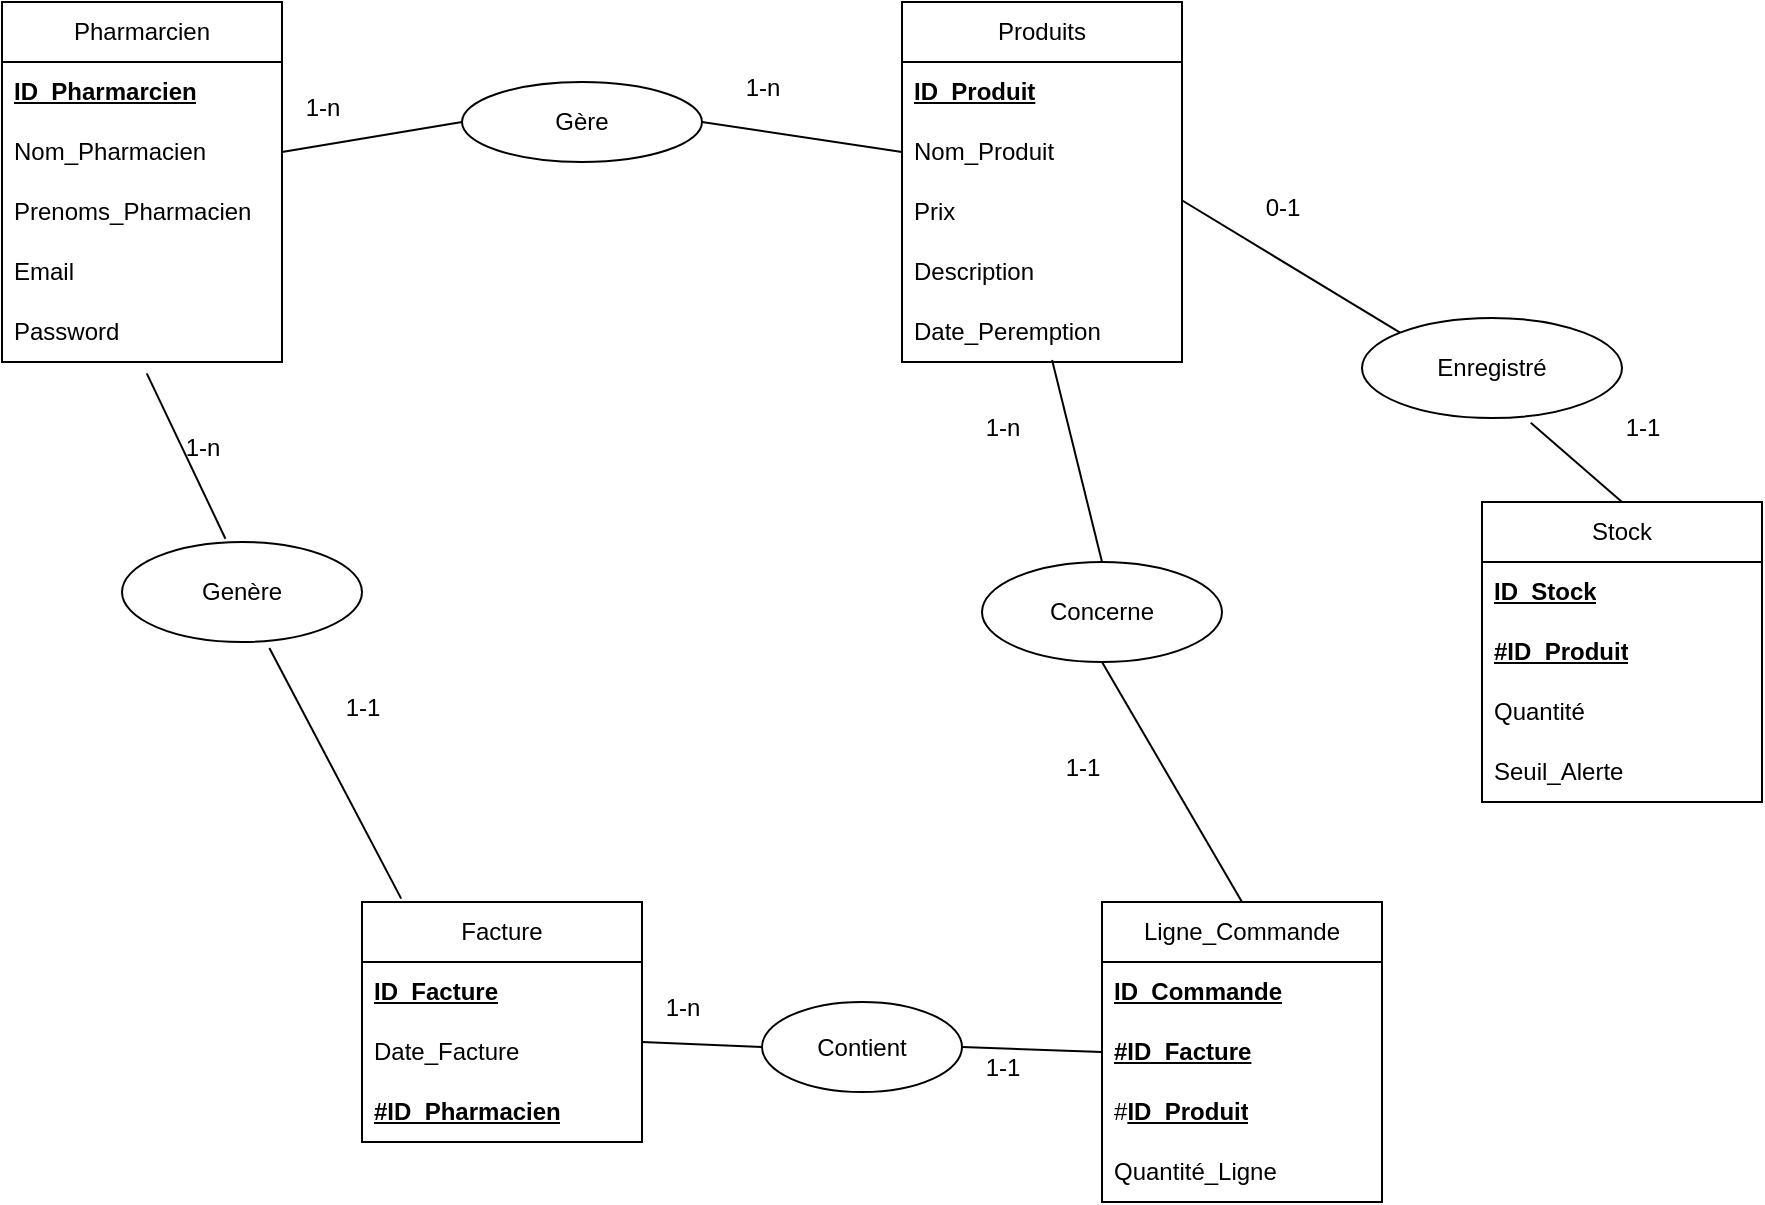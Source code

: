 <mxfile version="24.4.0" type="device" pages="2">
  <diagram name="MODELE CONCEPTUEL" id="m1cXB1VQNgjbwBwl0vv5">
    <mxGraphModel dx="1621" dy="511" grid="1" gridSize="10" guides="1" tooltips="1" connect="1" arrows="1" fold="1" page="1" pageScale="1" pageWidth="827" pageHeight="1169" math="0" shadow="0">
      <root>
        <mxCell id="0" />
        <mxCell id="1" parent="0" />
        <mxCell id="FdWRsOGufzzjYvJ2t_c--1" value="Pharmarcien" style="swimlane;fontStyle=0;childLayout=stackLayout;horizontal=1;startSize=30;horizontalStack=0;resizeParent=1;resizeParentMax=0;resizeLast=0;collapsible=1;marginBottom=0;whiteSpace=wrap;html=1;" vertex="1" parent="1">
          <mxGeometry x="-70" y="40" width="140" height="180" as="geometry" />
        </mxCell>
        <mxCell id="FdWRsOGufzzjYvJ2t_c--6" value="&lt;b&gt;&lt;u&gt;ID_Pharmarcien&lt;/u&gt;&lt;/b&gt;" style="text;strokeColor=none;fillColor=none;align=left;verticalAlign=middle;spacingLeft=4;spacingRight=4;overflow=hidden;points=[[0,0.5],[1,0.5]];portConstraint=eastwest;rotatable=0;whiteSpace=wrap;html=1;" vertex="1" parent="FdWRsOGufzzjYvJ2t_c--1">
          <mxGeometry y="30" width="140" height="30" as="geometry" />
        </mxCell>
        <mxCell id="FdWRsOGufzzjYvJ2t_c--2" value="Nom_Pharmacien&lt;span style=&quot;white-space: pre;&quot;&gt;&#x9;&lt;/span&gt;" style="text;strokeColor=none;fillColor=none;align=left;verticalAlign=middle;spacingLeft=4;spacingRight=4;overflow=hidden;points=[[0,0.5],[1,0.5]];portConstraint=eastwest;rotatable=0;whiteSpace=wrap;html=1;" vertex="1" parent="FdWRsOGufzzjYvJ2t_c--1">
          <mxGeometry y="60" width="140" height="30" as="geometry" />
        </mxCell>
        <mxCell id="FdWRsOGufzzjYvJ2t_c--5" value="Prenoms_Pharmacien" style="text;strokeColor=none;fillColor=none;align=left;verticalAlign=middle;spacingLeft=4;spacingRight=4;overflow=hidden;points=[[0,0.5],[1,0.5]];portConstraint=eastwest;rotatable=0;whiteSpace=wrap;html=1;" vertex="1" parent="FdWRsOGufzzjYvJ2t_c--1">
          <mxGeometry y="90" width="140" height="30" as="geometry" />
        </mxCell>
        <mxCell id="FdWRsOGufzzjYvJ2t_c--3" value="Email" style="text;strokeColor=none;fillColor=none;align=left;verticalAlign=middle;spacingLeft=4;spacingRight=4;overflow=hidden;points=[[0,0.5],[1,0.5]];portConstraint=eastwest;rotatable=0;whiteSpace=wrap;html=1;" vertex="1" parent="FdWRsOGufzzjYvJ2t_c--1">
          <mxGeometry y="120" width="140" height="30" as="geometry" />
        </mxCell>
        <mxCell id="FdWRsOGufzzjYvJ2t_c--4" value="Password" style="text;strokeColor=none;fillColor=none;align=left;verticalAlign=middle;spacingLeft=4;spacingRight=4;overflow=hidden;points=[[0,0.5],[1,0.5]];portConstraint=eastwest;rotatable=0;whiteSpace=wrap;html=1;" vertex="1" parent="FdWRsOGufzzjYvJ2t_c--1">
          <mxGeometry y="150" width="140" height="30" as="geometry" />
        </mxCell>
        <mxCell id="FdWRsOGufzzjYvJ2t_c--7" value="Produits" style="swimlane;fontStyle=0;childLayout=stackLayout;horizontal=1;startSize=30;horizontalStack=0;resizeParent=1;resizeParentMax=0;resizeLast=0;collapsible=1;marginBottom=0;whiteSpace=wrap;html=1;" vertex="1" parent="1">
          <mxGeometry x="380" y="40" width="140" height="180" as="geometry" />
        </mxCell>
        <mxCell id="FdWRsOGufzzjYvJ2t_c--8" value="&lt;b&gt;&lt;u&gt;ID_Produit&lt;/u&gt;&lt;/b&gt;" style="text;strokeColor=none;fillColor=none;align=left;verticalAlign=middle;spacingLeft=4;spacingRight=4;overflow=hidden;points=[[0,0.5],[1,0.5]];portConstraint=eastwest;rotatable=0;whiteSpace=wrap;html=1;" vertex="1" parent="FdWRsOGufzzjYvJ2t_c--7">
          <mxGeometry y="30" width="140" height="30" as="geometry" />
        </mxCell>
        <mxCell id="FdWRsOGufzzjYvJ2t_c--11" value="Nom_Produit&lt;span style=&quot;white-space: pre;&quot;&gt;&#x9;&lt;/span&gt;" style="text;strokeColor=none;fillColor=none;align=left;verticalAlign=middle;spacingLeft=4;spacingRight=4;overflow=hidden;points=[[0,0.5],[1,0.5]];portConstraint=eastwest;rotatable=0;whiteSpace=wrap;html=1;" vertex="1" parent="FdWRsOGufzzjYvJ2t_c--7">
          <mxGeometry y="60" width="140" height="30" as="geometry" />
        </mxCell>
        <mxCell id="FdWRsOGufzzjYvJ2t_c--12" value="Prix" style="text;strokeColor=none;fillColor=none;align=left;verticalAlign=middle;spacingLeft=4;spacingRight=4;overflow=hidden;points=[[0,0.5],[1,0.5]];portConstraint=eastwest;rotatable=0;whiteSpace=wrap;html=1;" vertex="1" parent="FdWRsOGufzzjYvJ2t_c--7">
          <mxGeometry y="90" width="140" height="30" as="geometry" />
        </mxCell>
        <mxCell id="FdWRsOGufzzjYvJ2t_c--22" value="Description" style="text;strokeColor=none;fillColor=none;align=left;verticalAlign=middle;spacingLeft=4;spacingRight=4;overflow=hidden;points=[[0,0.5],[1,0.5]];portConstraint=eastwest;rotatable=0;whiteSpace=wrap;html=1;" vertex="1" parent="FdWRsOGufzzjYvJ2t_c--7">
          <mxGeometry y="120" width="140" height="30" as="geometry" />
        </mxCell>
        <mxCell id="FdWRsOGufzzjYvJ2t_c--9" value="Date_Peremption" style="text;strokeColor=none;fillColor=none;align=left;verticalAlign=middle;spacingLeft=4;spacingRight=4;overflow=hidden;points=[[0,0.5],[1,0.5]];portConstraint=eastwest;rotatable=0;whiteSpace=wrap;html=1;" vertex="1" parent="FdWRsOGufzzjYvJ2t_c--7">
          <mxGeometry y="150" width="140" height="30" as="geometry" />
        </mxCell>
        <mxCell id="FdWRsOGufzzjYvJ2t_c--13" value="Facture" style="swimlane;fontStyle=0;childLayout=stackLayout;horizontal=1;startSize=30;horizontalStack=0;resizeParent=1;resizeParentMax=0;resizeLast=0;collapsible=1;marginBottom=0;whiteSpace=wrap;html=1;" vertex="1" parent="1">
          <mxGeometry x="110" y="490" width="140" height="120" as="geometry" />
        </mxCell>
        <mxCell id="FdWRsOGufzzjYvJ2t_c--14" value="&lt;b&gt;&lt;u&gt;ID_Facture&lt;/u&gt;&lt;/b&gt;" style="text;strokeColor=none;fillColor=none;align=left;verticalAlign=middle;spacingLeft=4;spacingRight=4;overflow=hidden;points=[[0,0.5],[1,0.5]];portConstraint=eastwest;rotatable=0;whiteSpace=wrap;html=1;" vertex="1" parent="FdWRsOGufzzjYvJ2t_c--13">
          <mxGeometry y="30" width="140" height="30" as="geometry" />
        </mxCell>
        <mxCell id="FdWRsOGufzzjYvJ2t_c--15" value="Date_Facture" style="text;strokeColor=none;fillColor=none;align=left;verticalAlign=middle;spacingLeft=4;spacingRight=4;overflow=hidden;points=[[0,0.5],[1,0.5]];portConstraint=eastwest;rotatable=0;whiteSpace=wrap;html=1;" vertex="1" parent="FdWRsOGufzzjYvJ2t_c--13">
          <mxGeometry y="60" width="140" height="30" as="geometry" />
        </mxCell>
        <mxCell id="FdWRsOGufzzjYvJ2t_c--16" value="&lt;b&gt;&lt;u&gt;#ID_Pharmacien&lt;/u&gt;&lt;/b&gt;" style="text;strokeColor=none;fillColor=none;align=left;verticalAlign=middle;spacingLeft=4;spacingRight=4;overflow=hidden;points=[[0,0.5],[1,0.5]];portConstraint=eastwest;rotatable=0;whiteSpace=wrap;html=1;" vertex="1" parent="FdWRsOGufzzjYvJ2t_c--13">
          <mxGeometry y="90" width="140" height="30" as="geometry" />
        </mxCell>
        <mxCell id="FdWRsOGufzzjYvJ2t_c--17" value="Ligne_Commande" style="swimlane;fontStyle=0;childLayout=stackLayout;horizontal=1;startSize=30;horizontalStack=0;resizeParent=1;resizeParentMax=0;resizeLast=0;collapsible=1;marginBottom=0;whiteSpace=wrap;html=1;" vertex="1" parent="1">
          <mxGeometry x="480" y="490" width="140" height="150" as="geometry" />
        </mxCell>
        <mxCell id="FdWRsOGufzzjYvJ2t_c--18" value="&lt;b&gt;&lt;u&gt;ID_Commande&lt;/u&gt;&lt;/b&gt;" style="text;strokeColor=none;fillColor=none;align=left;verticalAlign=middle;spacingLeft=4;spacingRight=4;overflow=hidden;points=[[0,0.5],[1,0.5]];portConstraint=eastwest;rotatable=0;whiteSpace=wrap;html=1;" vertex="1" parent="FdWRsOGufzzjYvJ2t_c--17">
          <mxGeometry y="30" width="140" height="30" as="geometry" />
        </mxCell>
        <mxCell id="FdWRsOGufzzjYvJ2t_c--19" value="&lt;b&gt;&lt;u&gt;#ID_Facture&lt;/u&gt;&lt;/b&gt;" style="text;strokeColor=none;fillColor=none;align=left;verticalAlign=middle;spacingLeft=4;spacingRight=4;overflow=hidden;points=[[0,0.5],[1,0.5]];portConstraint=eastwest;rotatable=0;whiteSpace=wrap;html=1;" vertex="1" parent="FdWRsOGufzzjYvJ2t_c--17">
          <mxGeometry y="60" width="140" height="30" as="geometry" />
        </mxCell>
        <mxCell id="FdWRsOGufzzjYvJ2t_c--20" value="#&lt;b&gt;&lt;u&gt;ID_Produit&lt;/u&gt;&lt;/b&gt;" style="text;strokeColor=none;fillColor=none;align=left;verticalAlign=middle;spacingLeft=4;spacingRight=4;overflow=hidden;points=[[0,0.5],[1,0.5]];portConstraint=eastwest;rotatable=0;whiteSpace=wrap;html=1;" vertex="1" parent="FdWRsOGufzzjYvJ2t_c--17">
          <mxGeometry y="90" width="140" height="30" as="geometry" />
        </mxCell>
        <mxCell id="FdWRsOGufzzjYvJ2t_c--21" value="Quantité_Ligne" style="text;strokeColor=none;fillColor=none;align=left;verticalAlign=middle;spacingLeft=4;spacingRight=4;overflow=hidden;points=[[0,0.5],[1,0.5]];portConstraint=eastwest;rotatable=0;whiteSpace=wrap;html=1;" vertex="1" parent="FdWRsOGufzzjYvJ2t_c--17">
          <mxGeometry y="120" width="140" height="30" as="geometry" />
        </mxCell>
        <mxCell id="FdWRsOGufzzjYvJ2t_c--23" value="Stock" style="swimlane;fontStyle=0;childLayout=stackLayout;horizontal=1;startSize=30;horizontalStack=0;resizeParent=1;resizeParentMax=0;resizeLast=0;collapsible=1;marginBottom=0;whiteSpace=wrap;html=1;" vertex="1" parent="1">
          <mxGeometry x="670" y="290" width="140" height="150" as="geometry" />
        </mxCell>
        <mxCell id="FdWRsOGufzzjYvJ2t_c--24" value="&lt;u&gt;&lt;b&gt;ID_Stock&lt;/b&gt;&lt;/u&gt;" style="text;strokeColor=none;fillColor=none;align=left;verticalAlign=middle;spacingLeft=4;spacingRight=4;overflow=hidden;points=[[0,0.5],[1,0.5]];portConstraint=eastwest;rotatable=0;whiteSpace=wrap;html=1;" vertex="1" parent="FdWRsOGufzzjYvJ2t_c--23">
          <mxGeometry y="30" width="140" height="30" as="geometry" />
        </mxCell>
        <mxCell id="FdWRsOGufzzjYvJ2t_c--25" value="&lt;b&gt;&lt;u&gt;#ID_Produit&lt;/u&gt;&lt;/b&gt;" style="text;strokeColor=none;fillColor=none;align=left;verticalAlign=middle;spacingLeft=4;spacingRight=4;overflow=hidden;points=[[0,0.5],[1,0.5]];portConstraint=eastwest;rotatable=0;whiteSpace=wrap;html=1;" vertex="1" parent="FdWRsOGufzzjYvJ2t_c--23">
          <mxGeometry y="60" width="140" height="30" as="geometry" />
        </mxCell>
        <mxCell id="FdWRsOGufzzjYvJ2t_c--27" value="Quantité" style="text;strokeColor=none;fillColor=none;align=left;verticalAlign=middle;spacingLeft=4;spacingRight=4;overflow=hidden;points=[[0,0.5],[1,0.5]];portConstraint=eastwest;rotatable=0;whiteSpace=wrap;html=1;" vertex="1" parent="FdWRsOGufzzjYvJ2t_c--23">
          <mxGeometry y="90" width="140" height="30" as="geometry" />
        </mxCell>
        <mxCell id="FdWRsOGufzzjYvJ2t_c--28" value="Seuil_Alerte" style="text;strokeColor=none;fillColor=none;align=left;verticalAlign=middle;spacingLeft=4;spacingRight=4;overflow=hidden;points=[[0,0.5],[1,0.5]];portConstraint=eastwest;rotatable=0;whiteSpace=wrap;html=1;" vertex="1" parent="FdWRsOGufzzjYvJ2t_c--23">
          <mxGeometry y="120" width="140" height="30" as="geometry" />
        </mxCell>
        <mxCell id="FdWRsOGufzzjYvJ2t_c--29" value="Gère" style="ellipse;whiteSpace=wrap;html=1;" vertex="1" parent="1">
          <mxGeometry x="160" y="80" width="120" height="40" as="geometry" />
        </mxCell>
        <mxCell id="FdWRsOGufzzjYvJ2t_c--31" value="" style="endArrow=none;html=1;rounded=0;exitX=1;exitY=0.5;exitDx=0;exitDy=0;entryX=0;entryY=0.5;entryDx=0;entryDy=0;" edge="1" parent="1" source="FdWRsOGufzzjYvJ2t_c--2" target="FdWRsOGufzzjYvJ2t_c--29">
          <mxGeometry width="50" height="50" relative="1" as="geometry">
            <mxPoint x="170" y="220" as="sourcePoint" />
            <mxPoint x="220" y="170" as="targetPoint" />
          </mxGeometry>
        </mxCell>
        <mxCell id="FdWRsOGufzzjYvJ2t_c--32" value="1-n" style="text;html=1;align=center;verticalAlign=middle;resizable=0;points=[];autosize=1;strokeColor=none;fillColor=none;" vertex="1" parent="1">
          <mxGeometry x="70" y="78" width="40" height="30" as="geometry" />
        </mxCell>
        <mxCell id="FdWRsOGufzzjYvJ2t_c--33" value="" style="endArrow=none;html=1;rounded=0;entryX=1;entryY=0.5;entryDx=0;entryDy=0;exitX=0;exitY=0.5;exitDx=0;exitDy=0;" edge="1" parent="1" source="FdWRsOGufzzjYvJ2t_c--11" target="FdWRsOGufzzjYvJ2t_c--29">
          <mxGeometry width="50" height="50" relative="1" as="geometry">
            <mxPoint x="170" y="220" as="sourcePoint" />
            <mxPoint x="220" y="170" as="targetPoint" />
          </mxGeometry>
        </mxCell>
        <mxCell id="FdWRsOGufzzjYvJ2t_c--34" value="1-n" style="text;html=1;align=center;verticalAlign=middle;resizable=0;points=[];autosize=1;strokeColor=none;fillColor=none;" vertex="1" parent="1">
          <mxGeometry x="290" y="68" width="40" height="30" as="geometry" />
        </mxCell>
        <mxCell id="FdWRsOGufzzjYvJ2t_c--35" value="Genère" style="ellipse;whiteSpace=wrap;html=1;" vertex="1" parent="1">
          <mxGeometry x="-10" y="310" width="120" height="50" as="geometry" />
        </mxCell>
        <mxCell id="FdWRsOGufzzjYvJ2t_c--36" value="" style="endArrow=none;html=1;rounded=0;entryX=0.517;entryY=1.189;entryDx=0;entryDy=0;entryPerimeter=0;exitX=0.431;exitY=-0.033;exitDx=0;exitDy=0;exitPerimeter=0;" edge="1" parent="1" source="FdWRsOGufzzjYvJ2t_c--35" target="FdWRsOGufzzjYvJ2t_c--4">
          <mxGeometry width="50" height="50" relative="1" as="geometry">
            <mxPoint x="200" y="490" as="sourcePoint" />
            <mxPoint x="250" y="440" as="targetPoint" />
          </mxGeometry>
        </mxCell>
        <mxCell id="FdWRsOGufzzjYvJ2t_c--37" value="1-n" style="text;html=1;align=center;verticalAlign=middle;resizable=0;points=[];autosize=1;strokeColor=none;fillColor=none;" vertex="1" parent="1">
          <mxGeometry x="10" y="248" width="40" height="30" as="geometry" />
        </mxCell>
        <mxCell id="FdWRsOGufzzjYvJ2t_c--38" value="" style="endArrow=none;html=1;rounded=0;exitX=0.614;exitY=1.06;exitDx=0;exitDy=0;exitPerimeter=0;entryX=0.14;entryY=-0.014;entryDx=0;entryDy=0;entryPerimeter=0;" edge="1" parent="1" source="FdWRsOGufzzjYvJ2t_c--35" target="FdWRsOGufzzjYvJ2t_c--13">
          <mxGeometry width="50" height="50" relative="1" as="geometry">
            <mxPoint x="200" y="340" as="sourcePoint" />
            <mxPoint x="250" y="290" as="targetPoint" />
          </mxGeometry>
        </mxCell>
        <mxCell id="FdWRsOGufzzjYvJ2t_c--39" value="1-1" style="text;html=1;align=center;verticalAlign=middle;resizable=0;points=[];autosize=1;strokeColor=none;fillColor=none;" vertex="1" parent="1">
          <mxGeometry x="90" y="378" width="40" height="30" as="geometry" />
        </mxCell>
        <mxCell id="FdWRsOGufzzjYvJ2t_c--40" value="Contient" style="ellipse;whiteSpace=wrap;html=1;" vertex="1" parent="1">
          <mxGeometry x="310" y="540" width="100" height="45" as="geometry" />
        </mxCell>
        <mxCell id="FdWRsOGufzzjYvJ2t_c--41" value="" style="endArrow=none;html=1;rounded=0;entryX=0;entryY=0.5;entryDx=0;entryDy=0;" edge="1" parent="1" target="FdWRsOGufzzjYvJ2t_c--40">
          <mxGeometry width="50" height="50" relative="1" as="geometry">
            <mxPoint x="250" y="560" as="sourcePoint" />
            <mxPoint x="610" y="510" as="targetPoint" />
          </mxGeometry>
        </mxCell>
        <mxCell id="FdWRsOGufzzjYvJ2t_c--42" value="1-n" style="text;html=1;align=center;verticalAlign=middle;resizable=0;points=[];autosize=1;strokeColor=none;fillColor=none;" vertex="1" parent="1">
          <mxGeometry x="250" y="528" width="40" height="30" as="geometry" />
        </mxCell>
        <mxCell id="FdWRsOGufzzjYvJ2t_c--43" value="" style="endArrow=none;html=1;rounded=0;exitX=1;exitY=0.5;exitDx=0;exitDy=0;entryX=0;entryY=0.5;entryDx=0;entryDy=0;" edge="1" parent="1" source="FdWRsOGufzzjYvJ2t_c--40" target="FdWRsOGufzzjYvJ2t_c--19">
          <mxGeometry width="50" height="50" relative="1" as="geometry">
            <mxPoint x="390" y="560" as="sourcePoint" />
            <mxPoint x="440" y="510" as="targetPoint" />
          </mxGeometry>
        </mxCell>
        <mxCell id="FdWRsOGufzzjYvJ2t_c--44" value="1-1" style="text;html=1;align=center;verticalAlign=middle;resizable=0;points=[];autosize=1;strokeColor=none;fillColor=none;" vertex="1" parent="1">
          <mxGeometry x="410" y="558" width="40" height="30" as="geometry" />
        </mxCell>
        <mxCell id="FdWRsOGufzzjYvJ2t_c--45" value="Concerne" style="ellipse;whiteSpace=wrap;html=1;" vertex="1" parent="1">
          <mxGeometry x="420" y="320" width="120" height="50" as="geometry" />
        </mxCell>
        <mxCell id="FdWRsOGufzzjYvJ2t_c--46" value="" style="endArrow=none;html=1;rounded=0;exitX=0.5;exitY=0;exitDx=0;exitDy=0;entryX=0.536;entryY=0.967;entryDx=0;entryDy=0;entryPerimeter=0;" edge="1" parent="1" source="FdWRsOGufzzjYvJ2t_c--45" target="FdWRsOGufzzjYvJ2t_c--9">
          <mxGeometry width="50" height="50" relative="1" as="geometry">
            <mxPoint x="630" y="350" as="sourcePoint" />
            <mxPoint x="680" y="300" as="targetPoint" />
          </mxGeometry>
        </mxCell>
        <mxCell id="FdWRsOGufzzjYvJ2t_c--47" value="" style="endArrow=none;html=1;rounded=0;exitX=0.5;exitY=1;exitDx=0;exitDy=0;entryX=0.5;entryY=0;entryDx=0;entryDy=0;" edge="1" parent="1" source="FdWRsOGufzzjYvJ2t_c--45" target="FdWRsOGufzzjYvJ2t_c--17">
          <mxGeometry width="50" height="50" relative="1" as="geometry">
            <mxPoint x="630" y="350" as="sourcePoint" />
            <mxPoint x="680" y="300" as="targetPoint" />
          </mxGeometry>
        </mxCell>
        <mxCell id="FdWRsOGufzzjYvJ2t_c--48" value="1-1" style="text;html=1;align=center;verticalAlign=middle;resizable=0;points=[];autosize=1;strokeColor=none;fillColor=none;" vertex="1" parent="1">
          <mxGeometry x="450" y="408" width="40" height="30" as="geometry" />
        </mxCell>
        <mxCell id="FdWRsOGufzzjYvJ2t_c--49" value="1-n" style="text;html=1;align=center;verticalAlign=middle;resizable=0;points=[];autosize=1;strokeColor=none;fillColor=none;" vertex="1" parent="1">
          <mxGeometry x="410" y="238" width="40" height="30" as="geometry" />
        </mxCell>
        <mxCell id="FdWRsOGufzzjYvJ2t_c--50" value="Enregistré" style="ellipse;whiteSpace=wrap;html=1;" vertex="1" parent="1">
          <mxGeometry x="610" y="198" width="130" height="50" as="geometry" />
        </mxCell>
        <mxCell id="FdWRsOGufzzjYvJ2t_c--51" value="" style="endArrow=none;html=1;rounded=0;entryX=0;entryY=0;entryDx=0;entryDy=0;exitX=0.998;exitY=0.3;exitDx=0;exitDy=0;exitPerimeter=0;" edge="1" parent="1" source="FdWRsOGufzzjYvJ2t_c--12" target="FdWRsOGufzzjYvJ2t_c--50">
          <mxGeometry width="50" height="50" relative="1" as="geometry">
            <mxPoint x="440" y="290" as="sourcePoint" />
            <mxPoint x="490" y="240" as="targetPoint" />
          </mxGeometry>
        </mxCell>
        <mxCell id="FdWRsOGufzzjYvJ2t_c--52" value="0-1" style="text;html=1;align=center;verticalAlign=middle;resizable=0;points=[];autosize=1;strokeColor=none;fillColor=none;" vertex="1" parent="1">
          <mxGeometry x="550" y="128" width="40" height="30" as="geometry" />
        </mxCell>
        <mxCell id="FdWRsOGufzzjYvJ2t_c--53" value="" style="endArrow=none;html=1;rounded=0;exitX=0.5;exitY=0;exitDx=0;exitDy=0;entryX=0.649;entryY=1.047;entryDx=0;entryDy=0;entryPerimeter=0;" edge="1" parent="1" source="FdWRsOGufzzjYvJ2t_c--23" target="FdWRsOGufzzjYvJ2t_c--50">
          <mxGeometry width="50" height="50" relative="1" as="geometry">
            <mxPoint x="440" y="290" as="sourcePoint" />
            <mxPoint x="490" y="240" as="targetPoint" />
          </mxGeometry>
        </mxCell>
        <mxCell id="FdWRsOGufzzjYvJ2t_c--54" value="1-1" style="text;html=1;align=center;verticalAlign=middle;resizable=0;points=[];autosize=1;strokeColor=none;fillColor=none;" vertex="1" parent="1">
          <mxGeometry x="730" y="238" width="40" height="30" as="geometry" />
        </mxCell>
      </root>
    </mxGraphModel>
  </diagram>
  <diagram id="WAR9Y65t-wzDgXsucmQy" name="MODELE RELATIONNEL">
    <mxGraphModel dx="794" dy="511" grid="1" gridSize="10" guides="1" tooltips="1" connect="1" arrows="1" fold="1" page="1" pageScale="1" pageWidth="827" pageHeight="1169" math="0" shadow="0">
      <root>
        <mxCell id="0" />
        <mxCell id="1" parent="0" />
        <mxCell id="5ECgEGrs-tRl_yYPljlf-1" value="Text" style="text;html=1;align=center;verticalAlign=middle;whiteSpace=wrap;rounded=0;" vertex="1" parent="1">
          <mxGeometry x="350" y="200" width="60" height="30" as="geometry" />
        </mxCell>
        <mxCell id="5ECgEGrs-tRl_yYPljlf-2" value="Pharmacien(&lt;b style=&quot;text-align: left;&quot;&gt;&lt;u&gt;ID_Pharmarcien,&amp;nbsp;&lt;/u&gt;&lt;/b&gt;&lt;span style=&quot;text-align: left;&quot;&gt;Nom_Pharmacien,&amp;nbsp;&lt;/span&gt;&lt;span style=&quot;text-align: left;&quot;&gt;Prenoms_Pharmacien,&amp;nbsp;&lt;/span&gt;&lt;span style=&quot;text-align: left;&quot;&gt;Email,&amp;nbsp;&lt;/span&gt;&lt;span style=&quot;text-align: left;&quot;&gt;Password)&lt;/span&gt;" style="rounded=0;whiteSpace=wrap;html=1;" vertex="1" parent="1">
          <mxGeometry x="22" y="50" width="540" height="60" as="geometry" />
        </mxCell>
        <mxCell id="I9dltsNNOKFKt1Cn-SXL-1" value="Produits (&amp;nbsp;&lt;b style=&quot;text-align: left;&quot;&gt;&lt;u&gt;ID_Produit,&amp;nbsp;&lt;/u&gt;&lt;/b&gt;&lt;span style=&quot;text-align: left;&quot;&gt;Nom_Produit,&amp;nbsp;&lt;/span&gt;&lt;span style=&quot;text-align: left;&quot;&gt;Description,&amp;nbsp;&lt;/span&gt;&lt;span style=&quot;text-align: left;&quot;&gt;Prix,&amp;nbsp;&lt;/span&gt;&lt;span style=&quot;text-align: left;&quot;&gt;Date_Peremption )&lt;/span&gt;" style="rounded=0;whiteSpace=wrap;html=1;" vertex="1" parent="1">
          <mxGeometry x="22" y="120" width="538" height="60" as="geometry" />
        </mxCell>
        <mxCell id="55lxZkR8hUXDFxyXfC1y-2" value="Facture(&amp;nbsp;&lt;b style=&quot;text-align: left;&quot;&gt;&lt;u&gt;ID_Facture,&amp;nbsp;&lt;/u&gt;&lt;/b&gt;&lt;span style=&quot;text-align: left;&quot;&gt;Date_Facture,&amp;nbsp;&lt;/span&gt;&lt;b style=&quot;text-align: left;&quot;&gt;&lt;u&gt;#&lt;/u&gt;ID_Pharmacien&lt;u&gt;)&lt;/u&gt;&lt;/b&gt;" style="rounded=0;whiteSpace=wrap;html=1;" vertex="1" parent="1">
          <mxGeometry x="20" y="200" width="540" height="60" as="geometry" />
        </mxCell>
        <mxCell id="55lxZkR8hUXDFxyXfC1y-3" value="Ligne_Commande (&amp;nbsp;&lt;b style=&quot;text-align: left;&quot;&gt;&lt;u&gt;ID_Commande,&amp;nbsp;&lt;/u&gt;&lt;/b&gt;&lt;b style=&quot;text-align: left;&quot;&gt;&lt;u&gt;#&lt;/u&gt;ID_Facture&lt;u&gt;,&amp;nbsp;&lt;/u&gt;&lt;/b&gt;&lt;span style=&quot;text-align: left;&quot;&gt;#&lt;/span&gt;&lt;b style=&quot;text-align: left;&quot;&gt;ID_Produit&lt;u&gt;,&amp;nbsp;&lt;/u&gt;&lt;/b&gt;&lt;span style=&quot;text-align: left;&quot;&gt;Quantité_Ligne)&lt;/span&gt;" style="rounded=0;whiteSpace=wrap;html=1;" vertex="1" parent="1">
          <mxGeometry x="21" y="280" width="540" height="60" as="geometry" />
        </mxCell>
        <mxCell id="LW8MkEsfg6DQ8ZalQPef-1" value="Stock (&lt;u style=&quot;text-align: left;&quot;&gt;&lt;b&gt;ID_Stock,&amp;nbsp;&lt;/b&gt;&lt;/u&gt;&lt;b style=&quot;text-align: left;&quot;&gt;&lt;u&gt;#&lt;/u&gt;ID_Produit&lt;u&gt;,&amp;nbsp;&lt;/u&gt;&lt;/b&gt;&lt;span style=&quot;text-align: left;&quot;&gt;Quantité,&amp;nbsp;&lt;/span&gt;&lt;span style=&quot;text-align: left;&quot;&gt;Seuil_Alerte)&lt;/span&gt;" style="rounded=0;whiteSpace=wrap;html=1;" vertex="1" parent="1">
          <mxGeometry x="22" y="390" width="538" height="60" as="geometry" />
        </mxCell>
        <mxCell id="4qfYbRgm9unvqeqggB57-2" value="Gestion(&lt;b&gt;#&lt;u&gt;&lt;span style=&quot;text-align: left;&quot;&gt;ID_Produit,#&lt;/span&gt;&lt;span style=&quot;text-align: left;&quot;&gt;ID_Pharmarcien )&lt;/span&gt;&lt;/u&gt;&lt;/b&gt;" style="rounded=0;whiteSpace=wrap;html=1;" vertex="1" parent="1">
          <mxGeometry x="30" y="500" width="539" height="60" as="geometry" />
        </mxCell>
      </root>
    </mxGraphModel>
  </diagram>
</mxfile>
